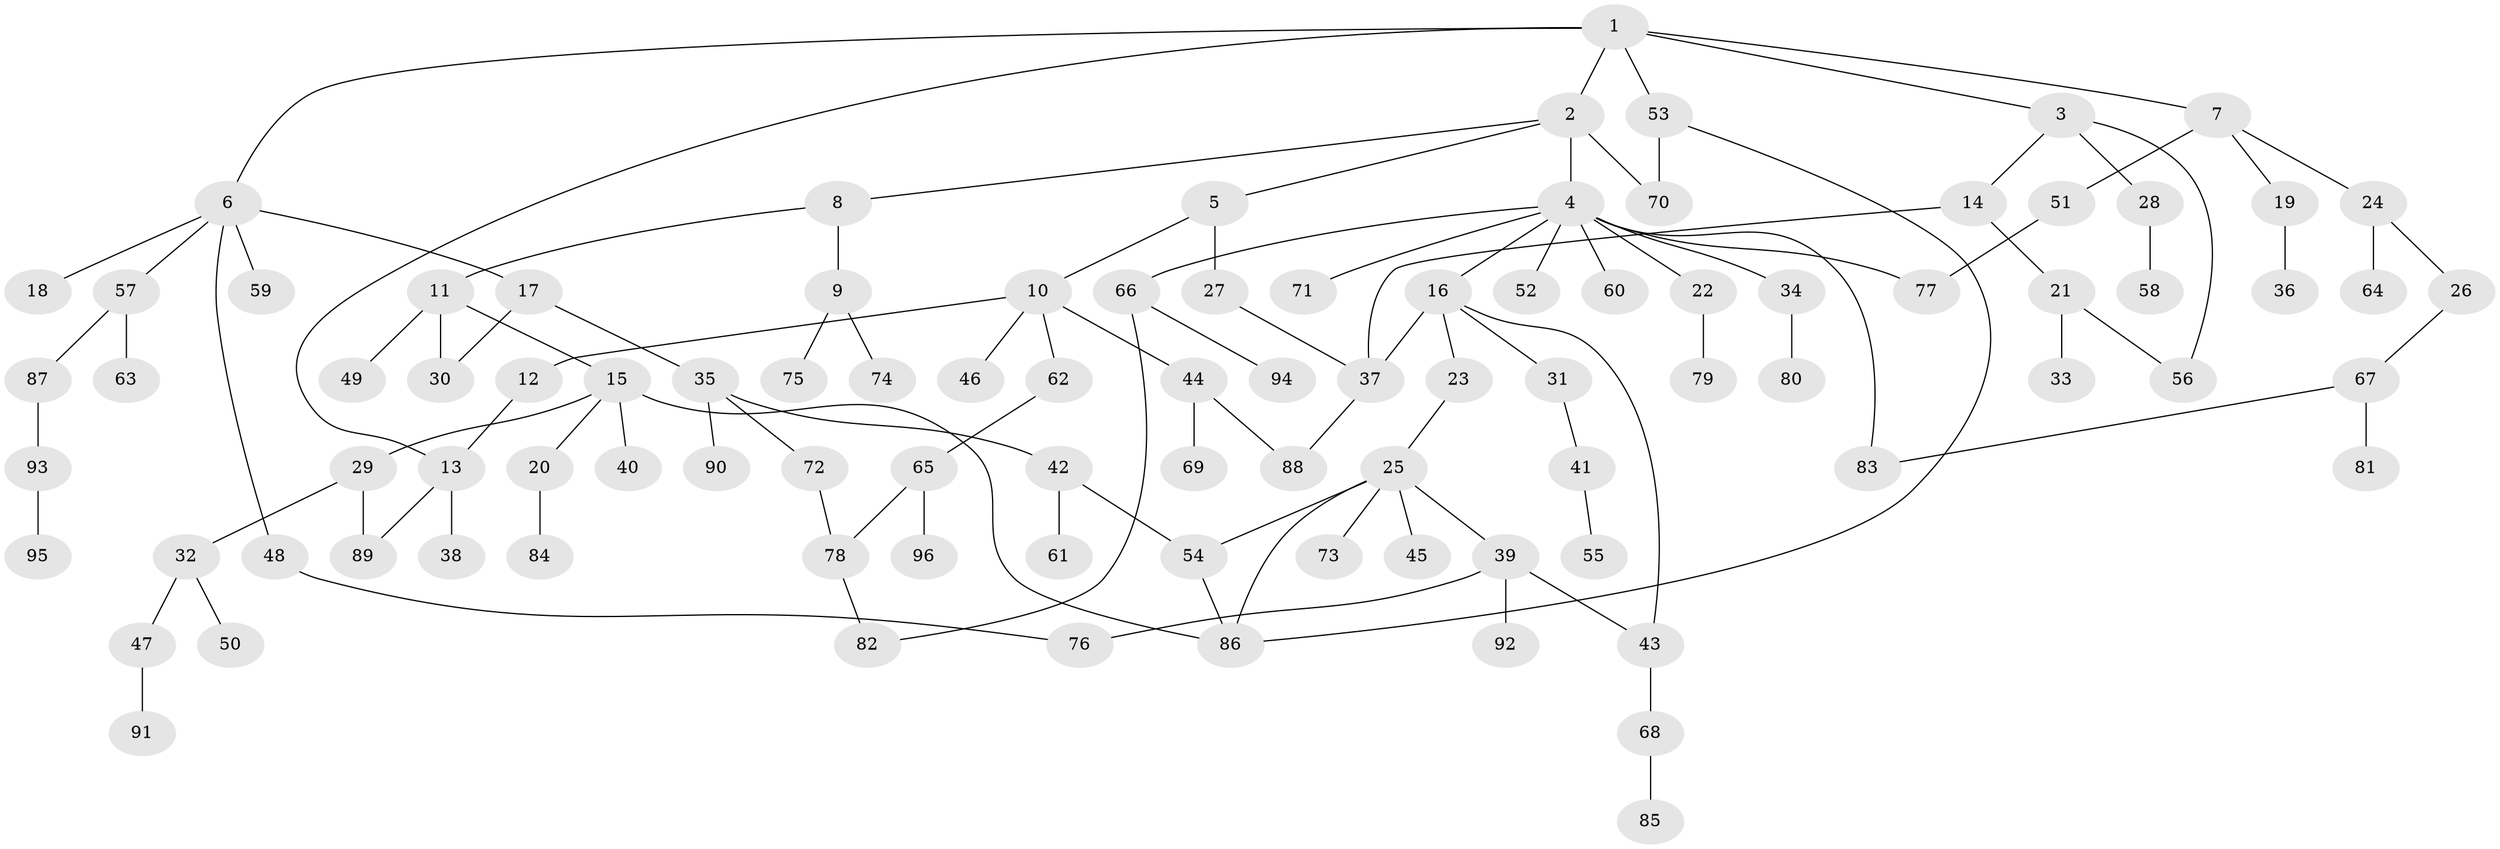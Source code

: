 // coarse degree distribution, {5: 0.1, 3: 0.3, 6: 0.06666666666666667, 4: 0.13333333333333333, 2: 0.2, 1: 0.2}
// Generated by graph-tools (version 1.1) at 2025/48/03/04/25 22:48:39]
// undirected, 96 vertices, 113 edges
graph export_dot {
  node [color=gray90,style=filled];
  1;
  2;
  3;
  4;
  5;
  6;
  7;
  8;
  9;
  10;
  11;
  12;
  13;
  14;
  15;
  16;
  17;
  18;
  19;
  20;
  21;
  22;
  23;
  24;
  25;
  26;
  27;
  28;
  29;
  30;
  31;
  32;
  33;
  34;
  35;
  36;
  37;
  38;
  39;
  40;
  41;
  42;
  43;
  44;
  45;
  46;
  47;
  48;
  49;
  50;
  51;
  52;
  53;
  54;
  55;
  56;
  57;
  58;
  59;
  60;
  61;
  62;
  63;
  64;
  65;
  66;
  67;
  68;
  69;
  70;
  71;
  72;
  73;
  74;
  75;
  76;
  77;
  78;
  79;
  80;
  81;
  82;
  83;
  84;
  85;
  86;
  87;
  88;
  89;
  90;
  91;
  92;
  93;
  94;
  95;
  96;
  1 -- 2;
  1 -- 3;
  1 -- 6;
  1 -- 7;
  1 -- 53;
  1 -- 13;
  2 -- 4;
  2 -- 5;
  2 -- 8;
  2 -- 70;
  3 -- 14;
  3 -- 28;
  3 -- 56;
  4 -- 16;
  4 -- 22;
  4 -- 34;
  4 -- 52;
  4 -- 60;
  4 -- 66;
  4 -- 71;
  4 -- 83;
  4 -- 77;
  5 -- 10;
  5 -- 27;
  6 -- 17;
  6 -- 18;
  6 -- 48;
  6 -- 57;
  6 -- 59;
  7 -- 19;
  7 -- 24;
  7 -- 51;
  8 -- 9;
  8 -- 11;
  9 -- 74;
  9 -- 75;
  10 -- 12;
  10 -- 44;
  10 -- 46;
  10 -- 62;
  11 -- 15;
  11 -- 30;
  11 -- 49;
  12 -- 13;
  13 -- 38;
  13 -- 89;
  14 -- 21;
  14 -- 37;
  15 -- 20;
  15 -- 29;
  15 -- 40;
  15 -- 86;
  16 -- 23;
  16 -- 31;
  16 -- 37;
  16 -- 43;
  17 -- 35;
  17 -- 30;
  19 -- 36;
  20 -- 84;
  21 -- 33;
  21 -- 56;
  22 -- 79;
  23 -- 25;
  24 -- 26;
  24 -- 64;
  25 -- 39;
  25 -- 45;
  25 -- 54;
  25 -- 73;
  25 -- 86;
  26 -- 67;
  27 -- 37;
  28 -- 58;
  29 -- 32;
  29 -- 89;
  31 -- 41;
  32 -- 47;
  32 -- 50;
  34 -- 80;
  35 -- 42;
  35 -- 72;
  35 -- 90;
  37 -- 88;
  39 -- 43;
  39 -- 92;
  39 -- 76;
  41 -- 55;
  42 -- 61;
  42 -- 54;
  43 -- 68;
  44 -- 69;
  44 -- 88;
  47 -- 91;
  48 -- 76;
  51 -- 77;
  53 -- 70;
  53 -- 86;
  54 -- 86;
  57 -- 63;
  57 -- 87;
  62 -- 65;
  65 -- 78;
  65 -- 96;
  66 -- 94;
  66 -- 82;
  67 -- 81;
  67 -- 83;
  68 -- 85;
  72 -- 78;
  78 -- 82;
  87 -- 93;
  93 -- 95;
}
